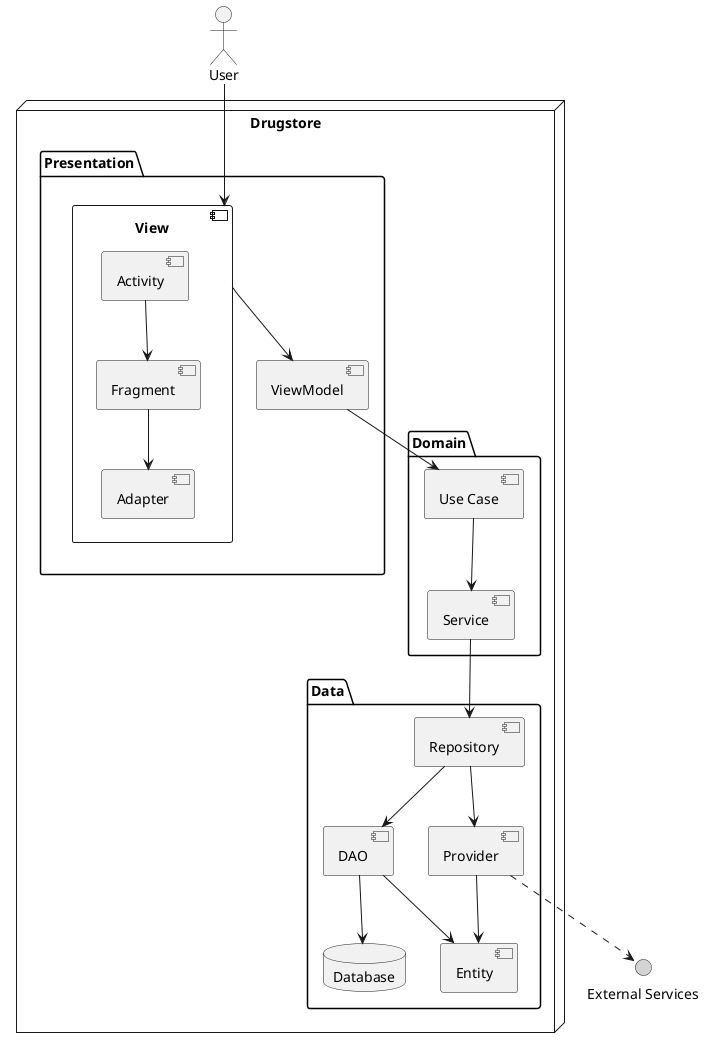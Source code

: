 @startuml class-diagram

actor "User" as user

interface "External Services" as e #lightgrey

node "Drugstore" {
    package Presentation {
      component View {
        component Activity
        component Fragment
        component Adapter
      }
      component ViewModel
      Activity -down-> Fragment
      Fragment  -down-> Adapter
      View  -down-> ViewModel
    }

    package Domain {
      component "Use Case" as uc
      component Service
      uc -down-> Service
    }

    package Data {
      component Repository
      component Entity
      component DAO
      component Provider
      database Database
      Repository --> Provider
      Repository --> DAO
      DAO -down-> Database
      DAO --> Entity
      Provider --> Entity
    }
}

user -down-> View
ViewModel -down-> uc
Service -down-> Repository
Provider .down.> e

@enduml